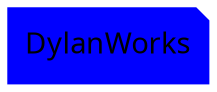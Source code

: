 digraph G {
  "DylanWorks" [shape = "note",style = "filled",color = "blue",fontname = "Verdana",URL = "http://turbolent.com/pages/DylanWorks"];
}
